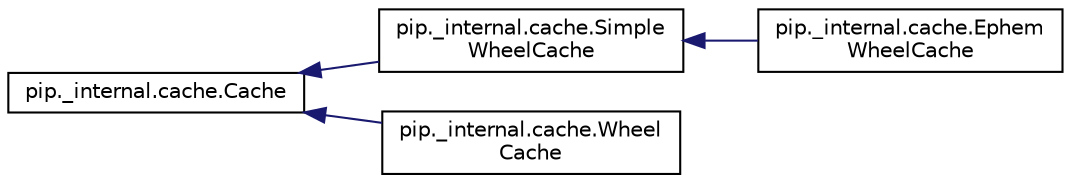 digraph "Graphical Class Hierarchy"
{
 // LATEX_PDF_SIZE
  edge [fontname="Helvetica",fontsize="10",labelfontname="Helvetica",labelfontsize="10"];
  node [fontname="Helvetica",fontsize="10",shape=record];
  rankdir="LR";
  Node0 [label="pip._internal.cache.Cache",height=0.2,width=0.4,color="black", fillcolor="white", style="filled",URL="$classpip_1_1__internal_1_1cache_1_1Cache.html",tooltip=" "];
  Node0 -> Node1 [dir="back",color="midnightblue",fontsize="10",style="solid",fontname="Helvetica"];
  Node1 [label="pip._internal.cache.Simple\lWheelCache",height=0.2,width=0.4,color="black", fillcolor="white", style="filled",URL="$classpip_1_1__internal_1_1cache_1_1SimpleWheelCache.html",tooltip=" "];
  Node1 -> Node2 [dir="back",color="midnightblue",fontsize="10",style="solid",fontname="Helvetica"];
  Node2 [label="pip._internal.cache.Ephem\lWheelCache",height=0.2,width=0.4,color="black", fillcolor="white", style="filled",URL="$classpip_1_1__internal_1_1cache_1_1EphemWheelCache.html",tooltip=" "];
  Node0 -> Node3 [dir="back",color="midnightblue",fontsize="10",style="solid",fontname="Helvetica"];
  Node3 [label="pip._internal.cache.Wheel\lCache",height=0.2,width=0.4,color="black", fillcolor="white", style="filled",URL="$classpip_1_1__internal_1_1cache_1_1WheelCache.html",tooltip=" "];
}
